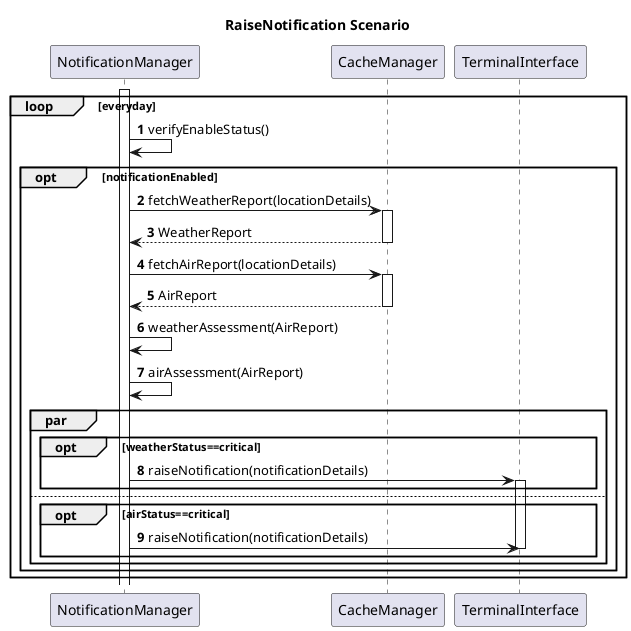 @startuml
title RaiseNotification Scenario
autonumber

Participant NotificationManager
Participant CacheManager
Participant TerminalInterface

loop everyday

activate NotificationManager
NotificationManager -> NotificationManager: verifyEnableStatus()


opt notificationEnabled
    NotificationManager -> CacheManager: fetchWeatherReport(locationDetails)
    activate CacheManager
    CacheManager --> NotificationManager: WeatherReport
    deactivate CacheManager
    NotificationManager -> CacheManager: fetchAirReport(locationDetails)
    activate CacheManager
    CacheManager --> NotificationManager: AirReport
    deactivate CacheManager
    NotificationManager -> NotificationManager: weatherAssessment(AirReport)
    NotificationManager -> NotificationManager: airAssessment(AirReport)
par     
    opt weatherStatus==critical
        NotificationManager -> TerminalInterface: raiseNotification(notificationDetails)
        activate TerminalInterface
    end
else
    opt airStatus==critical
        NotificationManager -> TerminalInterface: raiseNotification(notificationDetails)
        deactivate TerminalInterface
    end
end
end

end
